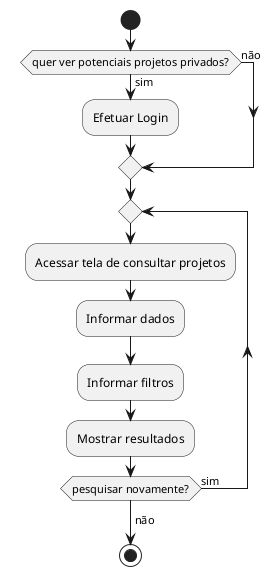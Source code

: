 @startuml
start
if (quer ver potenciais projetos privados?) then (sim)
  :Efetuar Login;
else (não)
endif
repeat
:Acessar tela de consultar projetos;
:Informar dados;
:Informar filtros;
:Mostrar resultados;
repeat while (pesquisar novamente?) is (sim)
->não;
stop
@enduml

